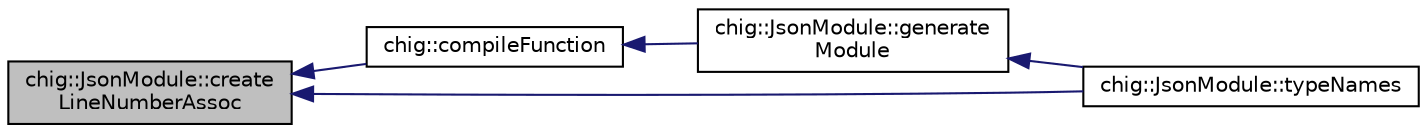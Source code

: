 digraph "chig::JsonModule::createLineNumberAssoc"
{
 // INTERACTIVE_SVG=YES
  edge [fontname="Helvetica",fontsize="10",labelfontname="Helvetica",labelfontsize="10"];
  node [fontname="Helvetica",fontsize="10",shape=record];
  rankdir="LR";
  Node53 [label="chig::JsonModule::create\lLineNumberAssoc",height=0.2,width=0.4,color="black", fillcolor="grey75", style="filled", fontcolor="black"];
  Node53 -> Node54 [dir="back",color="midnightblue",fontsize="10",style="solid",fontname="Helvetica"];
  Node54 [label="chig::compileFunction",height=0.2,width=0.4,color="black", fillcolor="white", style="filled",URL="$namespacechig.html#a4f26546c4bc76c31cc822d0365be0f30"];
  Node54 -> Node55 [dir="back",color="midnightblue",fontsize="10",style="solid",fontname="Helvetica"];
  Node55 [label="chig::JsonModule::generate\lModule",height=0.2,width=0.4,color="black", fillcolor="white", style="filled",URL="$structchig_1_1JsonModule.html#a073e960b2d6f07ffaa983a61f8b0f635"];
  Node55 -> Node56 [dir="back",color="midnightblue",fontsize="10",style="solid",fontname="Helvetica"];
  Node56 [label="chig::JsonModule::typeNames",height=0.2,width=0.4,color="black", fillcolor="white", style="filled",URL="$structchig_1_1JsonModule.html#ac0085e28a8ff704511c0a4bb1f8eb42d",tooltip="Get the possible DataType names. "];
  Node53 -> Node56 [dir="back",color="midnightblue",fontsize="10",style="solid",fontname="Helvetica"];
}
